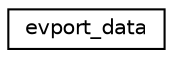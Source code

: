 digraph G
{
  edge [fontname="Helvetica",fontsize="10",labelfontname="Helvetica",labelfontsize="10"];
  node [fontname="Helvetica",fontsize="10",shape=record];
  rankdir="LR";
  Node1 [label="evport_data",height=0.2,width=0.4,color="black", fillcolor="white", style="filled",URL="$structevport__data.html"];
}
